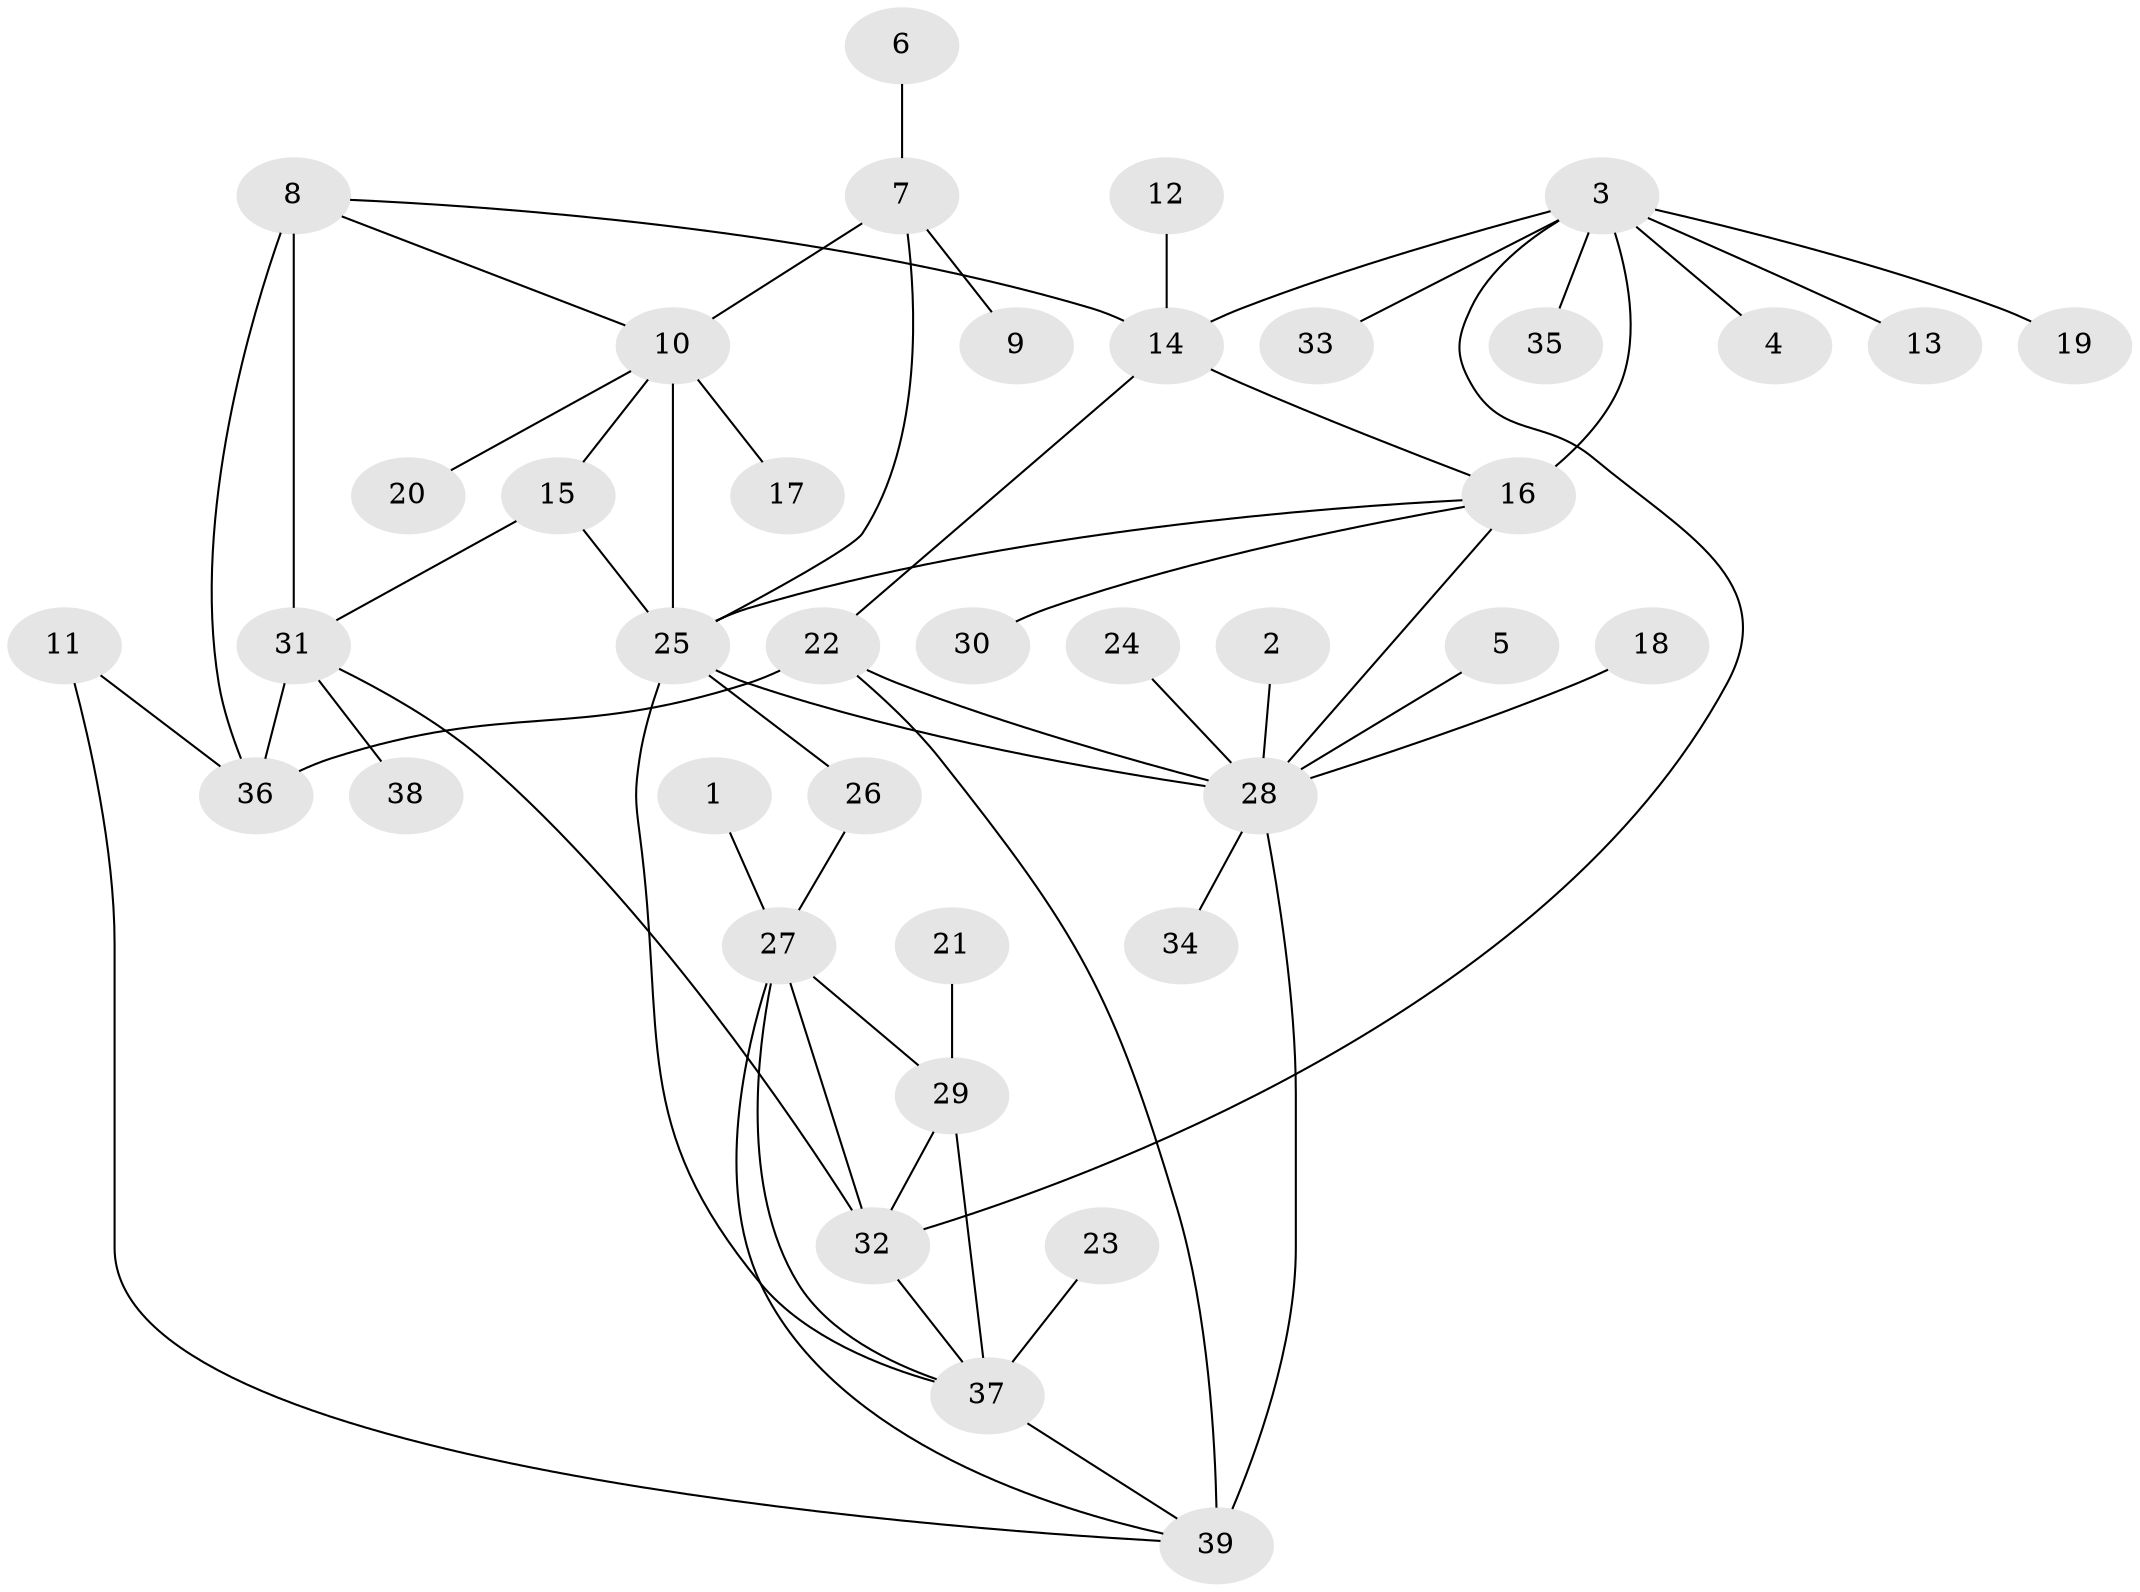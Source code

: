 // original degree distribution, {12: 0.023255813953488372, 8: 0.03875968992248062, 11: 0.023255813953488372, 9: 0.015503875968992248, 7: 0.03875968992248062, 10: 0.031007751937984496, 13: 0.015503875968992248, 5: 0.023255813953488372, 6: 0.023255813953488372, 1: 0.6434108527131783, 2: 0.08527131782945736, 4: 0.023255813953488372, 3: 0.015503875968992248}
// Generated by graph-tools (version 1.1) at 2025/37/03/04/25 23:37:36]
// undirected, 39 vertices, 57 edges
graph export_dot {
  node [color=gray90,style=filled];
  1;
  2;
  3;
  4;
  5;
  6;
  7;
  8;
  9;
  10;
  11;
  12;
  13;
  14;
  15;
  16;
  17;
  18;
  19;
  20;
  21;
  22;
  23;
  24;
  25;
  26;
  27;
  28;
  29;
  30;
  31;
  32;
  33;
  34;
  35;
  36;
  37;
  38;
  39;
  1 -- 27 [weight=1.0];
  2 -- 28 [weight=1.0];
  3 -- 4 [weight=1.0];
  3 -- 13 [weight=1.0];
  3 -- 14 [weight=4.0];
  3 -- 16 [weight=4.0];
  3 -- 19 [weight=1.0];
  3 -- 32 [weight=1.0];
  3 -- 33 [weight=1.0];
  3 -- 35 [weight=1.0];
  5 -- 28 [weight=1.0];
  6 -- 7 [weight=1.0];
  7 -- 9 [weight=1.0];
  7 -- 10 [weight=1.0];
  7 -- 25 [weight=4.0];
  8 -- 10 [weight=1.0];
  8 -- 14 [weight=1.0];
  8 -- 31 [weight=4.0];
  8 -- 36 [weight=1.0];
  10 -- 15 [weight=1.0];
  10 -- 17 [weight=1.0];
  10 -- 20 [weight=1.0];
  10 -- 25 [weight=4.0];
  11 -- 36 [weight=1.0];
  11 -- 39 [weight=1.0];
  12 -- 14 [weight=1.0];
  14 -- 16 [weight=1.0];
  14 -- 22 [weight=1.0];
  15 -- 25 [weight=1.0];
  15 -- 31 [weight=1.0];
  16 -- 25 [weight=1.0];
  16 -- 28 [weight=1.0];
  16 -- 30 [weight=1.0];
  18 -- 28 [weight=1.0];
  21 -- 29 [weight=1.0];
  22 -- 28 [weight=4.0];
  22 -- 36 [weight=1.0];
  22 -- 39 [weight=1.0];
  23 -- 37 [weight=1.0];
  24 -- 28 [weight=1.0];
  25 -- 26 [weight=1.0];
  25 -- 28 [weight=2.0];
  25 -- 37 [weight=1.0];
  26 -- 27 [weight=1.0];
  27 -- 29 [weight=2.0];
  27 -- 32 [weight=1.0];
  27 -- 37 [weight=2.0];
  27 -- 39 [weight=1.0];
  28 -- 34 [weight=1.0];
  28 -- 39 [weight=4.0];
  29 -- 32 [weight=2.0];
  29 -- 37 [weight=4.0];
  31 -- 32 [weight=1.0];
  31 -- 36 [weight=4.0];
  31 -- 38 [weight=1.0];
  32 -- 37 [weight=2.0];
  37 -- 39 [weight=2.0];
}
